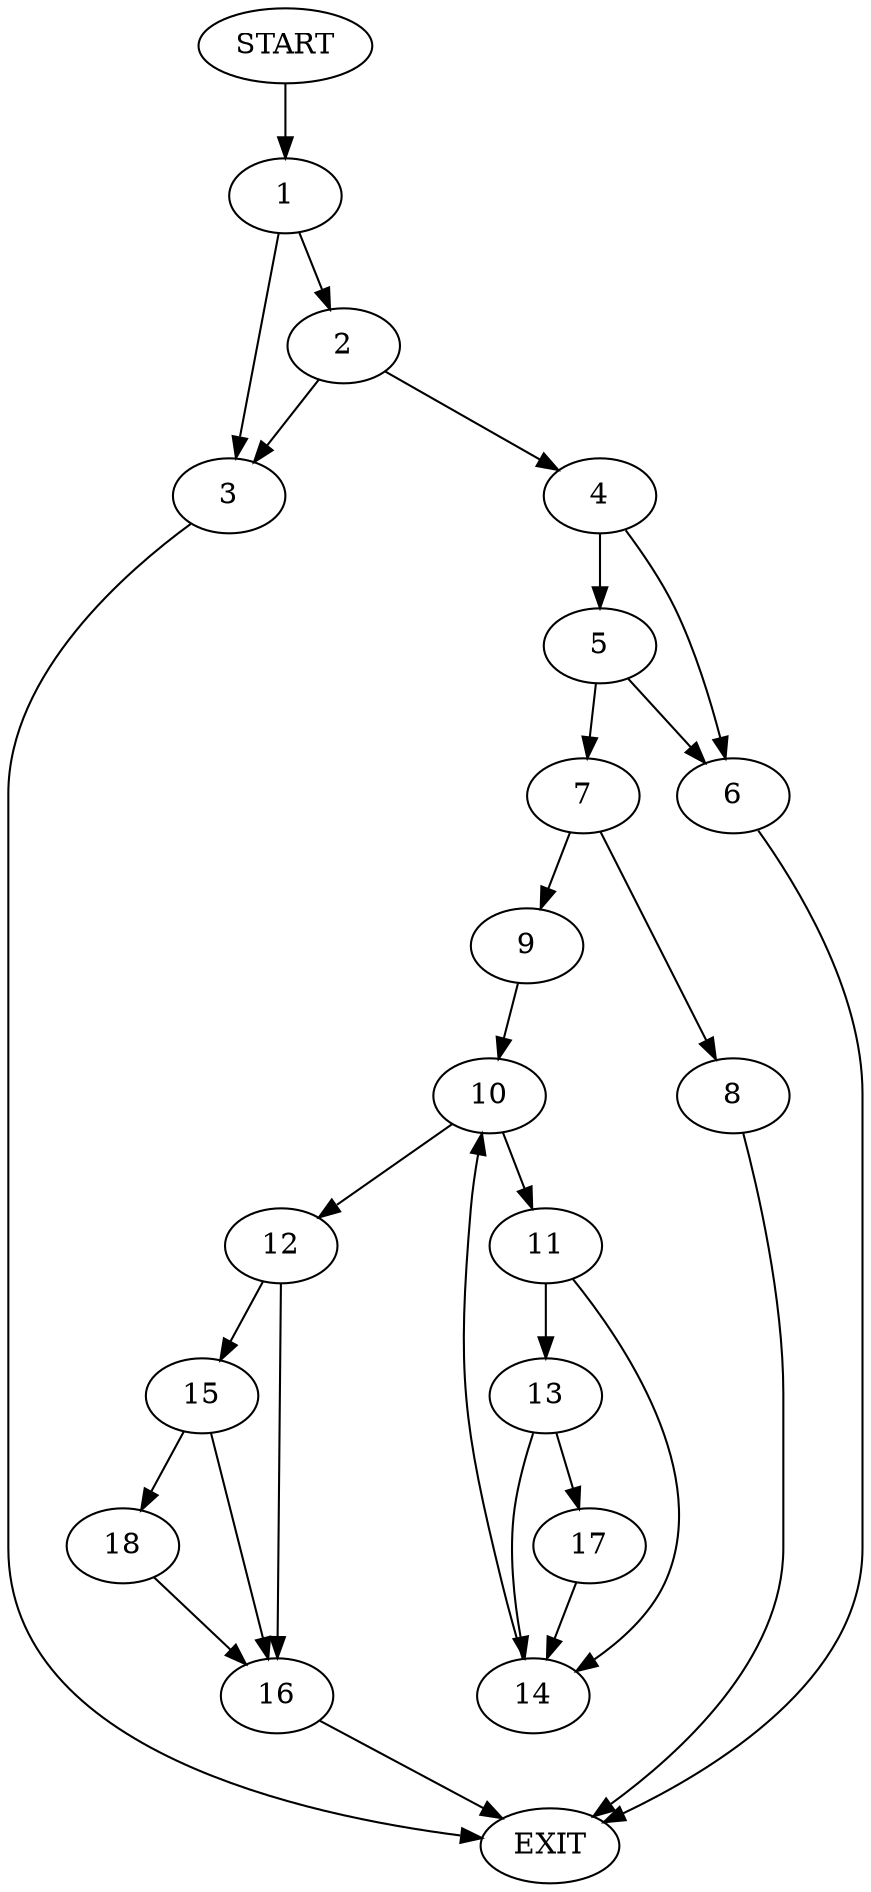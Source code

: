 digraph {
0 [label="START"]
19 [label="EXIT"]
0 -> 1
1 -> 2
1 -> 3
2 -> 4
2 -> 3
3 -> 19
4 -> 5
4 -> 6
6 -> 19
5 -> 7
5 -> 6
7 -> 8
7 -> 9
8 -> 19
9 -> 10
10 -> 11
10 -> 12
11 -> 13
11 -> 14
12 -> 15
12 -> 16
14 -> 10
13 -> 14
13 -> 17
17 -> 14
16 -> 19
15 -> 18
15 -> 16
18 -> 16
}
